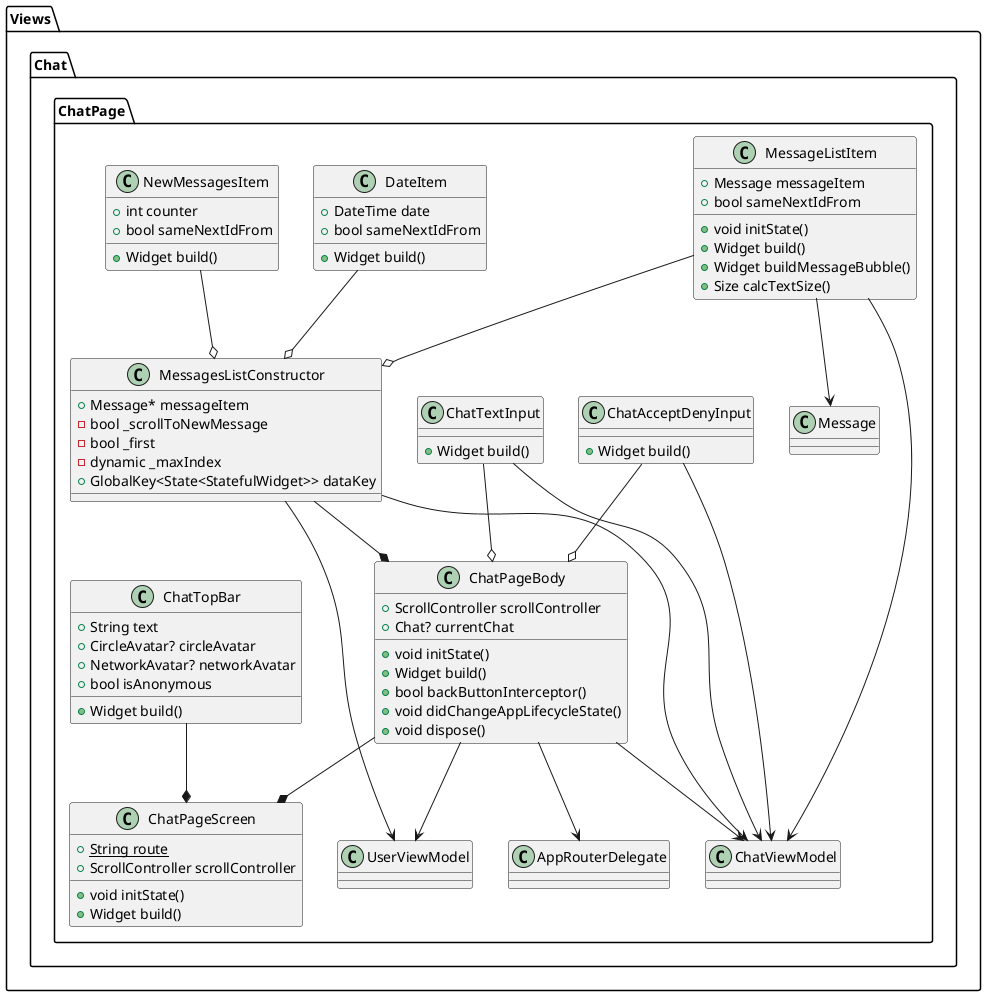 @startuml ViwesUML
package Views {
    package Chat {
        package ChatPage {
            class "MessageListItem" {
                +Message messageItem
                +bool sameNextIdFrom
                +void initState()
                +Widget build()
                +Widget buildMessageBubble()
                +Size calcTextSize()
            }
            "MessageListItem" --> "ChatViewModel"
            "MessageListItem" --> "Message"
            "MessageListItem" --o "MessagesListConstructor"


            class "ChatAcceptDenyInput" {
                +Widget build()
            }
            "ChatAcceptDenyInput" --> "ChatViewModel"
            "ChatAcceptDenyInput" --o "ChatPageBody"

            class "ChatTextInput" {
                +Widget build()
            }
            "ChatTextInput" --o "ChatPageBody"
            "ChatTextInput" --> "ChatViewModel"

            class "DateItem" {
                +DateTime date
                +bool sameNextIdFrom
                +Widget build()
            }
            "DateItem" --o "MessagesListConstructor"


            class "NewMessagesItem" {
                +int counter
                +bool sameNextIdFrom
                +Widget build()
            }
            "NewMessagesItem" --o "MessagesListConstructor"

            class "MessagesListConstructor" {
                +Message* messageItem
                -bool _scrollToNewMessage
                -bool _first
                -dynamic _maxIndex
                +GlobalKey<State<StatefulWidget>> dataKey
            }
            "MessagesListConstructor" --> "ChatViewModel"
            "MessagesListConstructor" --> "UserViewModel"
            "MessagesListConstructor" --* "ChatPageBody"

            class "ChatTopBar" {
                +String text
                +CircleAvatar? circleAvatar
                +NetworkAvatar? networkAvatar
                +bool isAnonymous
                +Widget build()
            }
            "ChatTopBar" --* "ChatPageScreen"

            class "ChatPageBody" {
                +ScrollController scrollController
                +Chat? currentChat
                +void initState()
                +Widget build()
                +bool backButtonInterceptor()
                +void didChangeAppLifecycleState()
                +void dispose()
            }
            "ChatPageBody" --> "ChatViewModel"
            "ChatPageBody" --> "UserViewModel"
            "ChatPageBody" --> "AppRouterDelegate"
            "ChatPageBody" --* "ChatPageScreen"

            class "ChatPageScreen" {
                {static} +String route
                +ScrollController scrollController
                +void initState()
                +Widget build()
            }
        }
    }
}
@enduml